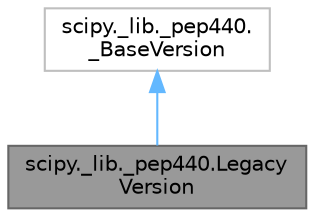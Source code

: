 digraph "scipy._lib._pep440.LegacyVersion"
{
 // LATEX_PDF_SIZE
  bgcolor="transparent";
  edge [fontname=Helvetica,fontsize=10,labelfontname=Helvetica,labelfontsize=10];
  node [fontname=Helvetica,fontsize=10,shape=box,height=0.2,width=0.4];
  Node1 [id="Node000001",label="scipy._lib._pep440.Legacy\lVersion",height=0.2,width=0.4,color="gray40", fillcolor="grey60", style="filled", fontcolor="black",tooltip=" "];
  Node2 -> Node1 [id="edge1_Node000001_Node000002",dir="back",color="steelblue1",style="solid",tooltip=" "];
  Node2 [id="Node000002",label="scipy._lib._pep440.\l_BaseVersion",height=0.2,width=0.4,color="grey75", fillcolor="white", style="filled",URL="$dc/d58/classscipy_1_1__lib_1_1__pep440_1_1__BaseVersion.html",tooltip=" "];
}

